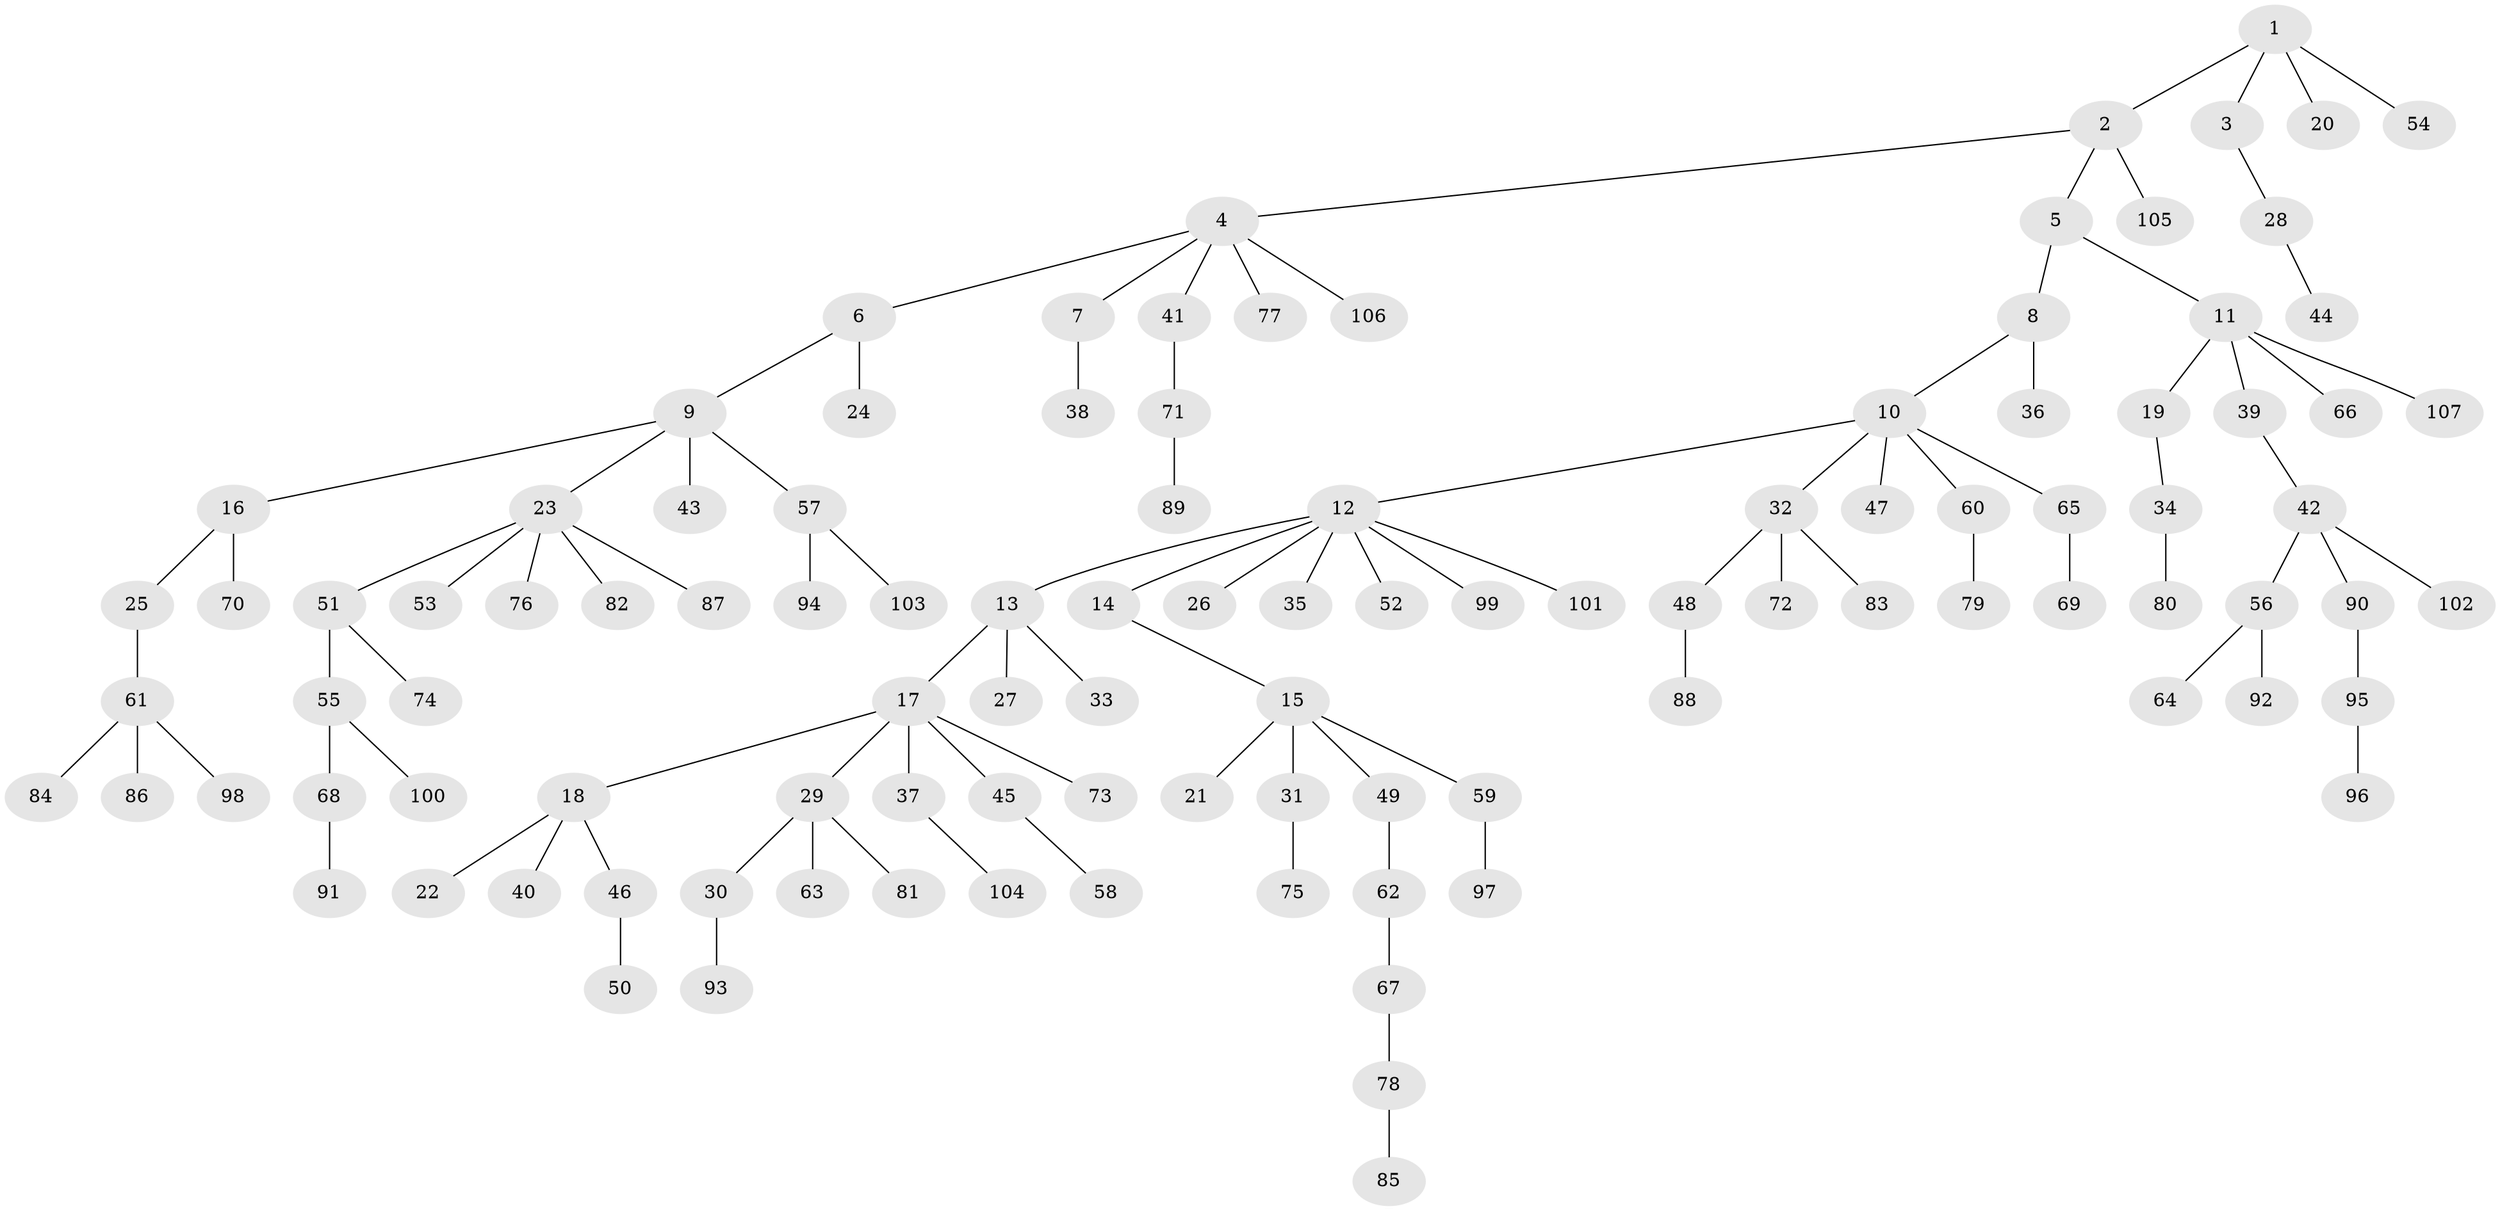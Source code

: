 // Generated by graph-tools (version 1.1) at 2025/53/03/09/25 04:53:58]
// undirected, 107 vertices, 106 edges
graph export_dot {
graph [start="1"]
  node [color=gray90,style=filled];
  1;
  2;
  3;
  4;
  5;
  6;
  7;
  8;
  9;
  10;
  11;
  12;
  13;
  14;
  15;
  16;
  17;
  18;
  19;
  20;
  21;
  22;
  23;
  24;
  25;
  26;
  27;
  28;
  29;
  30;
  31;
  32;
  33;
  34;
  35;
  36;
  37;
  38;
  39;
  40;
  41;
  42;
  43;
  44;
  45;
  46;
  47;
  48;
  49;
  50;
  51;
  52;
  53;
  54;
  55;
  56;
  57;
  58;
  59;
  60;
  61;
  62;
  63;
  64;
  65;
  66;
  67;
  68;
  69;
  70;
  71;
  72;
  73;
  74;
  75;
  76;
  77;
  78;
  79;
  80;
  81;
  82;
  83;
  84;
  85;
  86;
  87;
  88;
  89;
  90;
  91;
  92;
  93;
  94;
  95;
  96;
  97;
  98;
  99;
  100;
  101;
  102;
  103;
  104;
  105;
  106;
  107;
  1 -- 2;
  1 -- 3;
  1 -- 20;
  1 -- 54;
  2 -- 4;
  2 -- 5;
  2 -- 105;
  3 -- 28;
  4 -- 6;
  4 -- 7;
  4 -- 41;
  4 -- 77;
  4 -- 106;
  5 -- 8;
  5 -- 11;
  6 -- 9;
  6 -- 24;
  7 -- 38;
  8 -- 10;
  8 -- 36;
  9 -- 16;
  9 -- 23;
  9 -- 43;
  9 -- 57;
  10 -- 12;
  10 -- 32;
  10 -- 47;
  10 -- 60;
  10 -- 65;
  11 -- 19;
  11 -- 39;
  11 -- 66;
  11 -- 107;
  12 -- 13;
  12 -- 14;
  12 -- 26;
  12 -- 35;
  12 -- 52;
  12 -- 99;
  12 -- 101;
  13 -- 17;
  13 -- 27;
  13 -- 33;
  14 -- 15;
  15 -- 21;
  15 -- 31;
  15 -- 49;
  15 -- 59;
  16 -- 25;
  16 -- 70;
  17 -- 18;
  17 -- 29;
  17 -- 37;
  17 -- 45;
  17 -- 73;
  18 -- 22;
  18 -- 40;
  18 -- 46;
  19 -- 34;
  23 -- 51;
  23 -- 53;
  23 -- 76;
  23 -- 82;
  23 -- 87;
  25 -- 61;
  28 -- 44;
  29 -- 30;
  29 -- 63;
  29 -- 81;
  30 -- 93;
  31 -- 75;
  32 -- 48;
  32 -- 72;
  32 -- 83;
  34 -- 80;
  37 -- 104;
  39 -- 42;
  41 -- 71;
  42 -- 56;
  42 -- 90;
  42 -- 102;
  45 -- 58;
  46 -- 50;
  48 -- 88;
  49 -- 62;
  51 -- 55;
  51 -- 74;
  55 -- 68;
  55 -- 100;
  56 -- 64;
  56 -- 92;
  57 -- 94;
  57 -- 103;
  59 -- 97;
  60 -- 79;
  61 -- 84;
  61 -- 86;
  61 -- 98;
  62 -- 67;
  65 -- 69;
  67 -- 78;
  68 -- 91;
  71 -- 89;
  78 -- 85;
  90 -- 95;
  95 -- 96;
}
